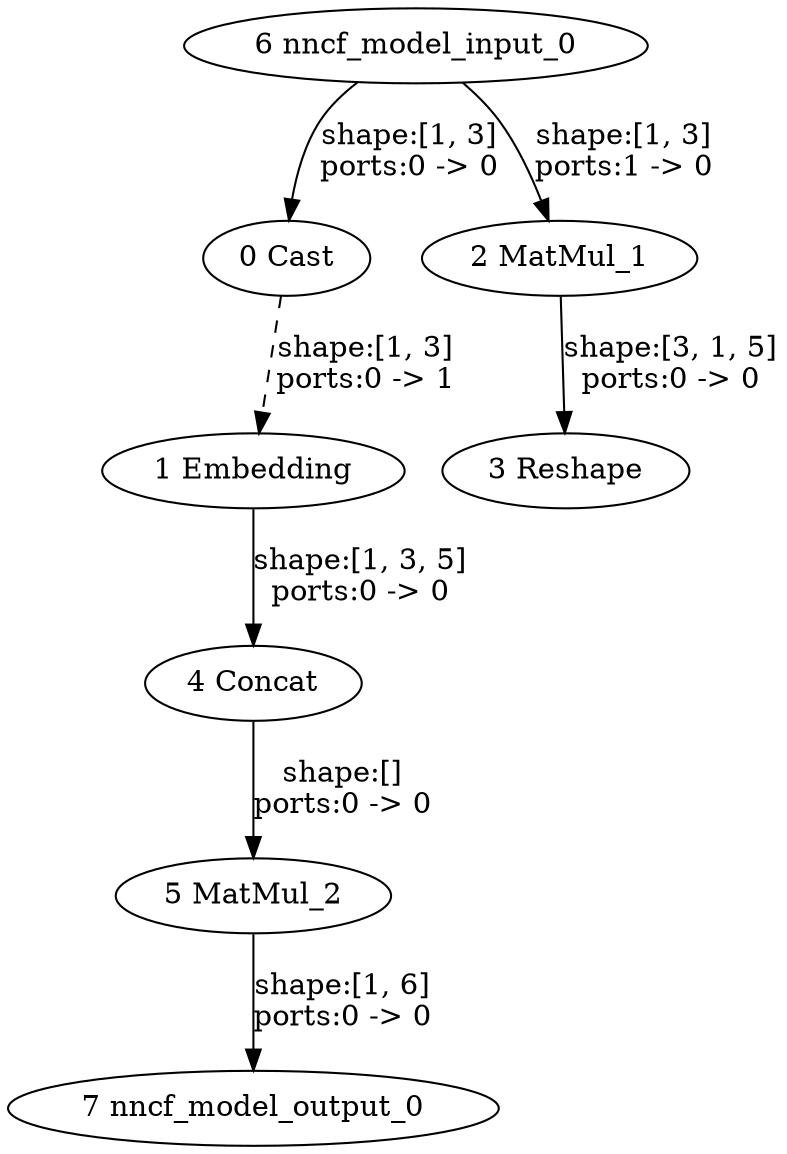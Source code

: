 strict digraph  {
"0 Cast" [id=0, type=Cast];
"1 Embedding" [id=1, type=Gather];
"2 MatMul_1" [id=2, type=MatMul];
"3 Reshape" [id=3, type=Reshape];
"4 Concat" [id=4, type=Concat];
"5 MatMul_2" [id=5, type=MatMul];
"6 nncf_model_input_0" [id=6, type=nncf_model_input];
"7 nncf_model_output_0" [id=7, type=nncf_model_output];
"0 Cast" -> "1 Embedding"  [label="shape:[1, 3]\nports:0 -> 1", style=dashed];
"1 Embedding" -> "4 Concat"  [label="shape:[1, 3, 5]\nports:0 -> 0", style=solid];
"2 MatMul_1" -> "3 Reshape"  [label="shape:[3, 1, 5]\nports:0 -> 0", style=solid];
"4 Concat" -> "5 MatMul_2"  [label="shape:[]\nports:0 -> 0", style=solid];
"5 MatMul_2" -> "7 nncf_model_output_0"  [label="shape:[1, 6]\nports:0 -> 0", style=solid];
"6 nncf_model_input_0" -> "0 Cast"  [label="shape:[1, 3]\nports:0 -> 0", style=solid];
"6 nncf_model_input_0" -> "2 MatMul_1"  [label="shape:[1, 3]\nports:1 -> 0", style=solid];
}

